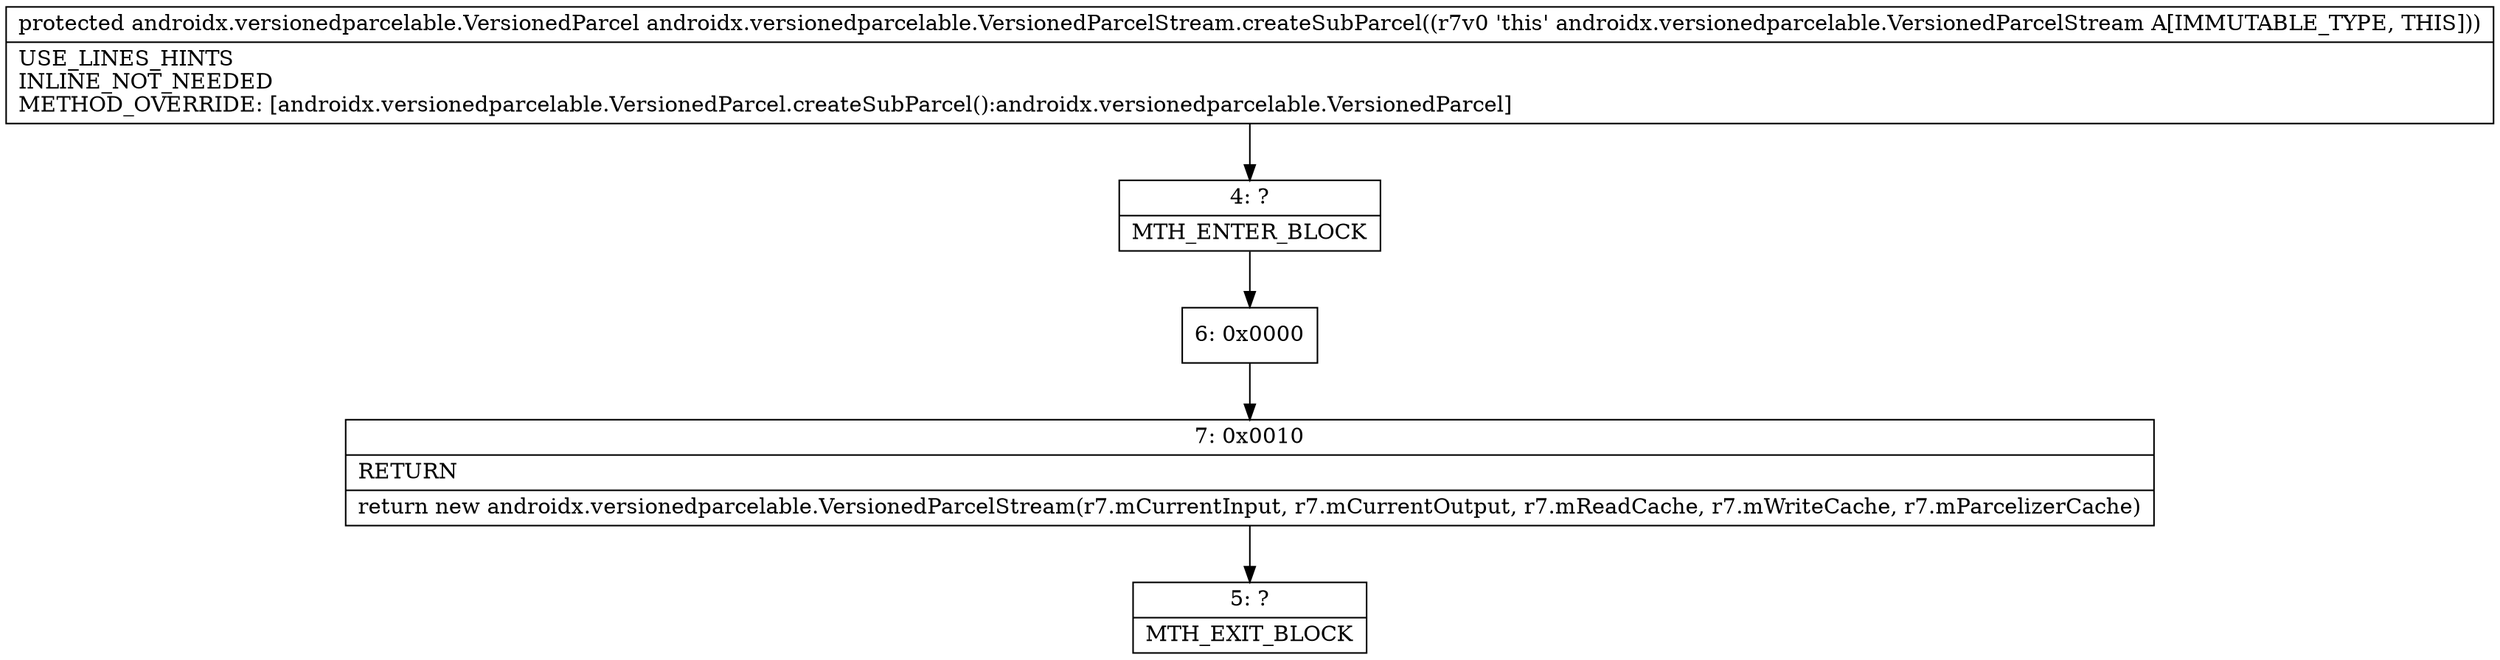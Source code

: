 digraph "CFG forandroidx.versionedparcelable.VersionedParcelStream.createSubParcel()Landroidx\/versionedparcelable\/VersionedParcel;" {
Node_4 [shape=record,label="{4\:\ ?|MTH_ENTER_BLOCK\l}"];
Node_6 [shape=record,label="{6\:\ 0x0000}"];
Node_7 [shape=record,label="{7\:\ 0x0010|RETURN\l|return new androidx.versionedparcelable.VersionedParcelStream(r7.mCurrentInput, r7.mCurrentOutput, r7.mReadCache, r7.mWriteCache, r7.mParcelizerCache)\l}"];
Node_5 [shape=record,label="{5\:\ ?|MTH_EXIT_BLOCK\l}"];
MethodNode[shape=record,label="{protected androidx.versionedparcelable.VersionedParcel androidx.versionedparcelable.VersionedParcelStream.createSubParcel((r7v0 'this' androidx.versionedparcelable.VersionedParcelStream A[IMMUTABLE_TYPE, THIS]))  | USE_LINES_HINTS\lINLINE_NOT_NEEDED\lMETHOD_OVERRIDE: [androidx.versionedparcelable.VersionedParcel.createSubParcel():androidx.versionedparcelable.VersionedParcel]\l}"];
MethodNode -> Node_4;Node_4 -> Node_6;
Node_6 -> Node_7;
Node_7 -> Node_5;
}

